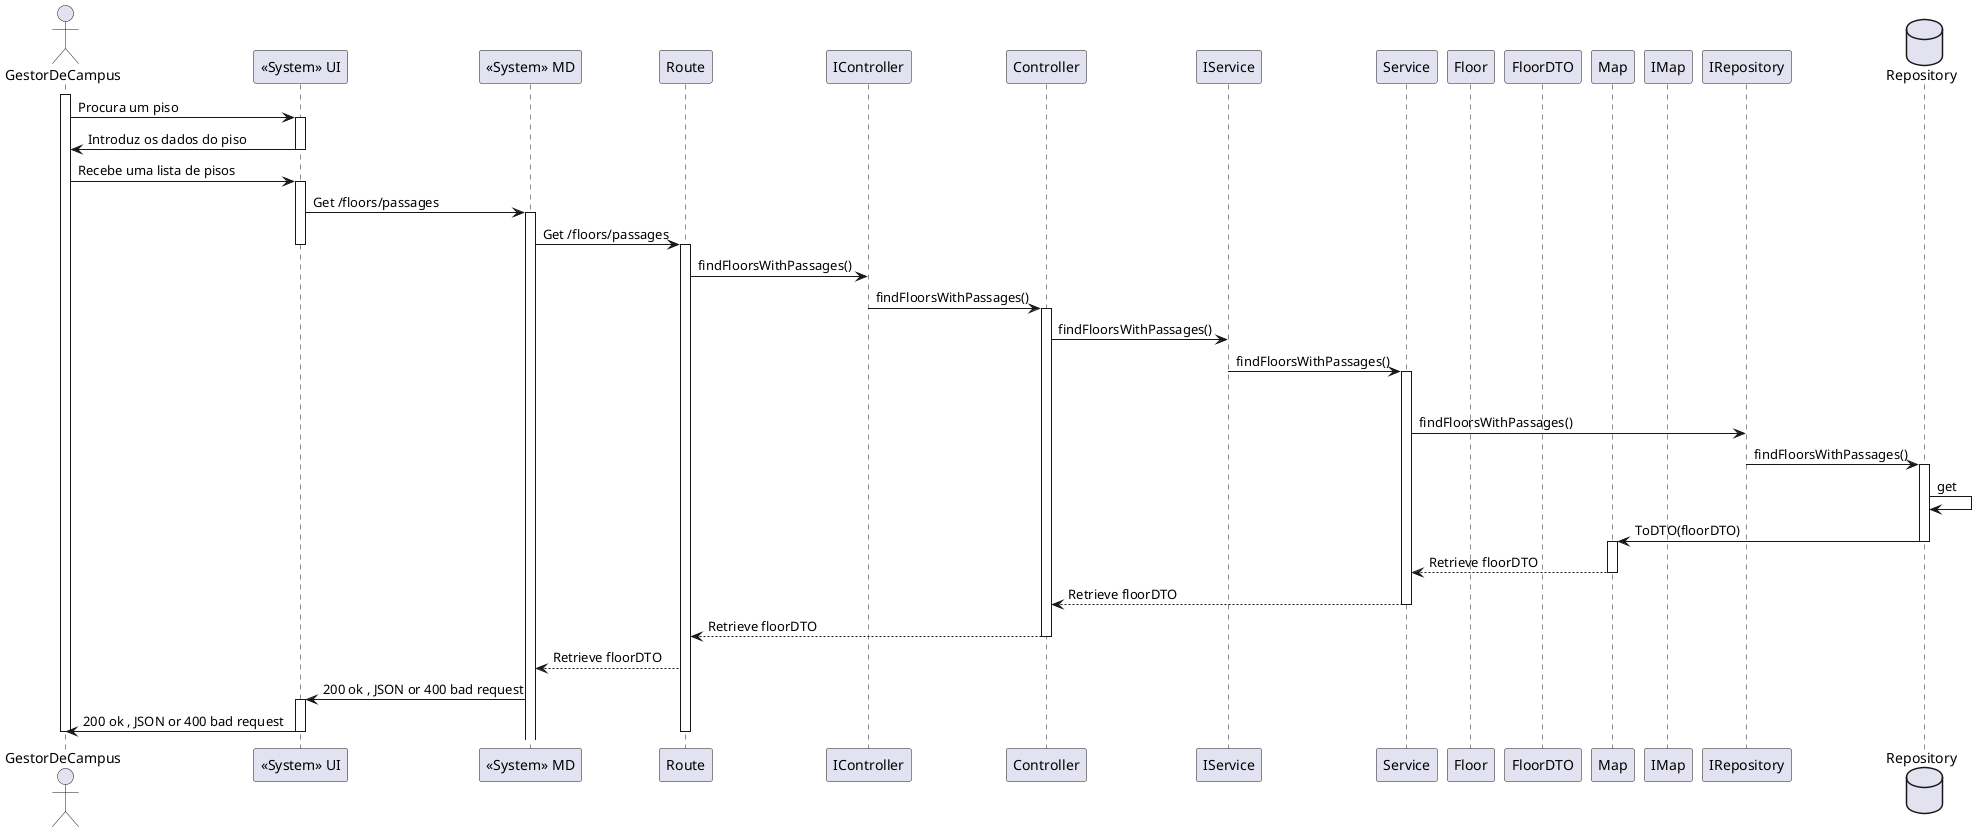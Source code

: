 @startuml
'http://plantuml.com/skinparam.html

actor User as "GestorDeCampus"
participant UI as "<<System>> UI"
participant MD as "<<System>> MD"
participant FloorRoute as "Route"
participant IFloorController as "IController"
participant floorController as "Controller"
participant IFloorService as "IService"
participant floorService as "Service"
participant floor as "Floor"
participant floorDTO as "FloorDTO"
participant floorMap as "Map"
participant IFloorMap as "IMap"
participant IFloorRepository as "IRepository"
database floorRepository as "Repository"



activate User
User->UI : Procura um piso
activate UI
UI-> User : Introduz os dados do piso
deactivate UI
User -> UI: Recebe uma lista de pisos
activate UI
UI->MD : Get /floors/passages
activate MD
MD->FloorRoute : Get /floors/passages

deactivate UI

activate FloorRoute
FloorRoute -> IFloorController : findFloorsWithPassages()
IFloorController -> floorController : findFloorsWithPassages()

activate floorController
floorController -> IFloorService : findFloorsWithPassages()

IFloorService -> floorService : findFloorsWithPassages()
activate floorService


deactivate floorDTO
floorService -> IFloorRepository : findFloorsWithPassages()

IFloorRepository -> floorRepository : findFloorsWithPassages()

activate floorRepository
floorRepository -> floorRepository : get
floorRepository -> floorMap : ToDTO(floorDTO)
deactivate floorRepository


activate floorMap
floorMap --> floorService : Retrieve floorDTO
deactivate floorMap


floorService --> floorController : Retrieve floorDTO
deactivate floorService
floorController --> FloorRoute : Retrieve floorDTO
deactivate floorController
FloorRoute --> MD : Retrieve floorDTO
MD->UI: 200 ok , JSON or 400 bad request
activate UI
UI->User: 200 ok , JSON or 400 bad request
deactivate UI
deactivate FloorRoute
deactivate User
@enduml

